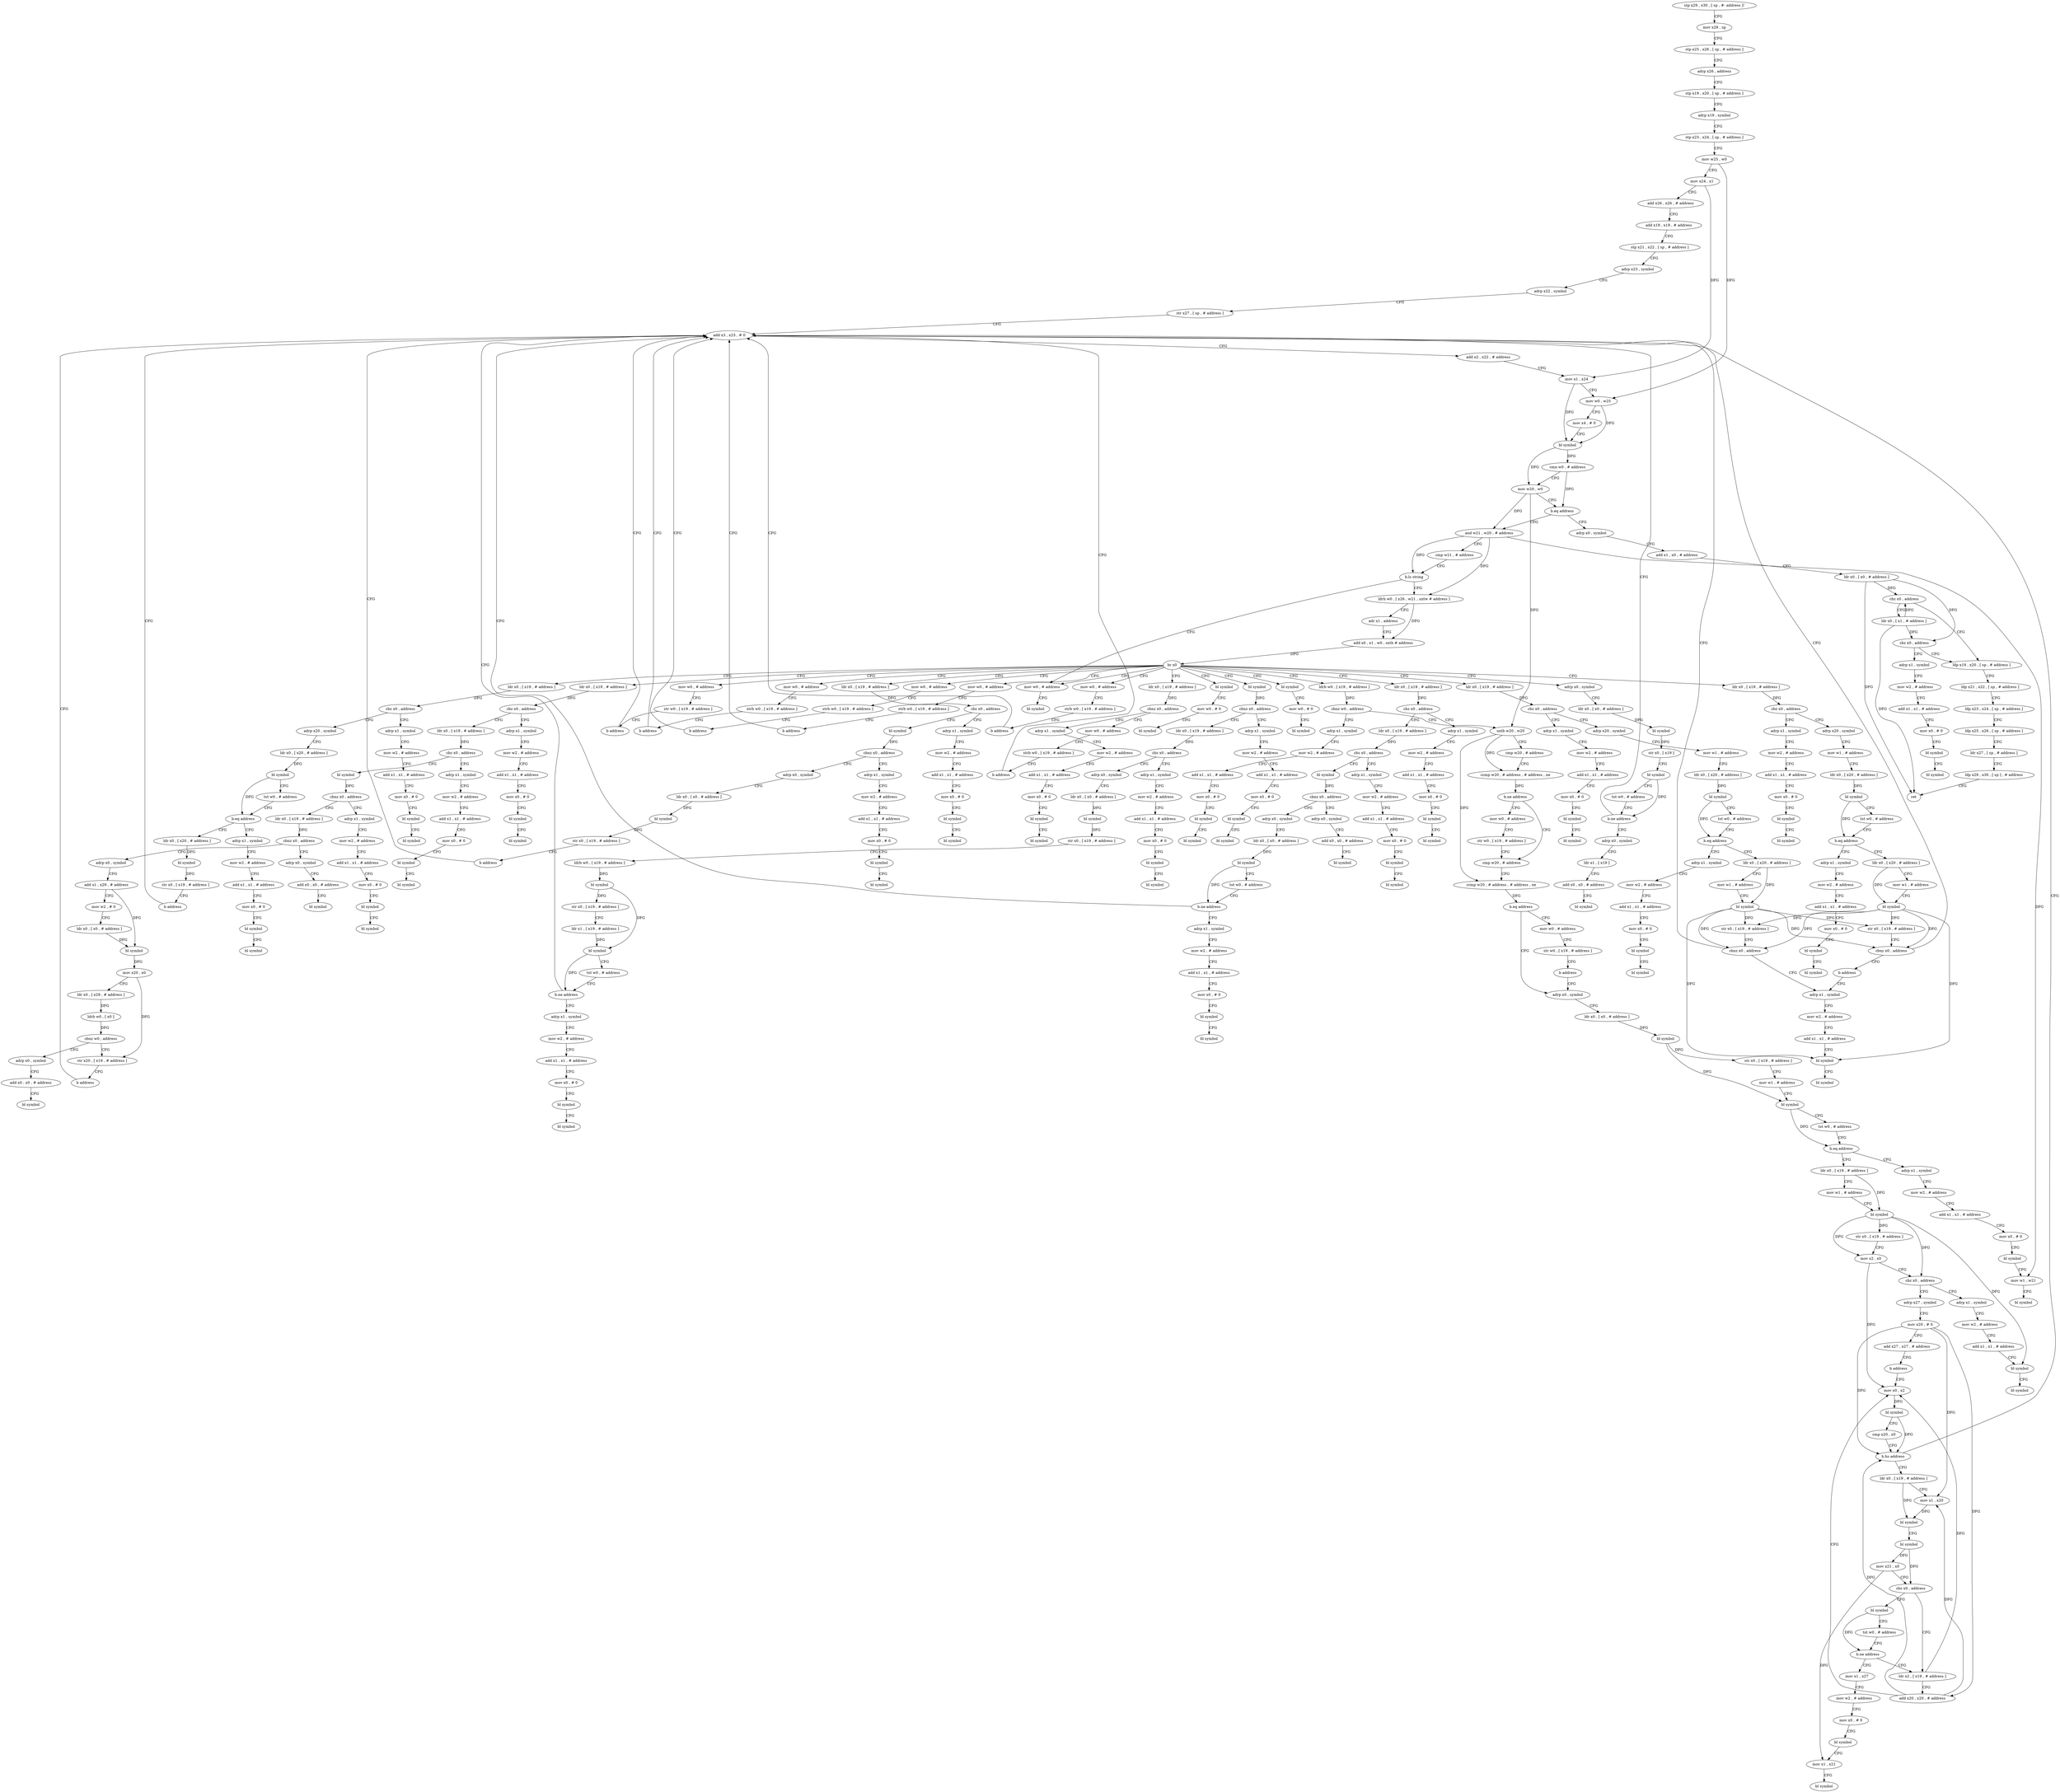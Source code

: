 digraph "func" {
"4217768" [label = "stp x29 , x30 , [ sp , #- address ]!" ]
"4217772" [label = "mov x29 , sp" ]
"4217776" [label = "stp x25 , x26 , [ sp , # address ]" ]
"4217780" [label = "adrp x26 , address" ]
"4217784" [label = "stp x19 , x20 , [ sp , # address ]" ]
"4217788" [label = "adrp x19 , symbol" ]
"4217792" [label = "stp x23 , x24 , [ sp , # address ]" ]
"4217796" [label = "mov w25 , w0" ]
"4217800" [label = "mov x24 , x1" ]
"4217804" [label = "add x26 , x26 , # address" ]
"4217808" [label = "add x19 , x19 , # address" ]
"4217812" [label = "stp x21 , x22 , [ sp , # address ]" ]
"4217816" [label = "adrp x23 , symbol" ]
"4217820" [label = "adrp x22 , symbol" ]
"4217824" [label = "str x27 , [ sp , # address ]" ]
"4217828" [label = "add x3 , x23 , # 0" ]
"4219016" [label = "adrp x0 , symbol" ]
"4219020" [label = "add x1 , x0 , # address" ]
"4219024" [label = "ldr x0 , [ x0 , # address ]" ]
"4219028" [label = "cbz x0 , address" ]
"4219348" [label = "ldr x0 , [ x1 , # address ]" ]
"4219032" [label = "ldp x19 , x20 , [ sp , # address ]" ]
"4217864" [label = "and w21 , w20 , # address" ]
"4217868" [label = "cmp w21 , # address" ]
"4217872" [label = "b.ls string" ]
"4217888" [label = "ldrh w0 , [ x26 , w21 , uxtw # address ]" ]
"4217876" [label = "mov w0 , # address" ]
"4219352" [label = "cbz x0 , address" ]
"4219356" [label = "adrp x1 , symbol" ]
"4219036" [label = "ldp x21 , x22 , [ sp , # address ]" ]
"4219040" [label = "ldp x23 , x24 , [ sp , # address ]" ]
"4219044" [label = "ldp x25 , x26 , [ sp , # address ]" ]
"4219048" [label = "ldr x27 , [ sp , # address ]" ]
"4219052" [label = "ldp x29 , x30 , [ sp ] , # address" ]
"4219056" [label = "ret" ]
"4217892" [label = "adr x1 , address" ]
"4217896" [label = "add x0 , x1 , w0 , sxth # address" ]
"4217900" [label = "br x0" ]
"4217904" [label = "ldr x0 , [ x19 , # address ]" ]
"4217976" [label = "ldr x0 , [ x19 , # address ]" ]
"4218080" [label = "mov w0 , # address" ]
"4218096" [label = "ldr x0 , [ x19 , # address ]" ]
"4218176" [label = "mov w0 , # address" ]
"4218192" [label = "mov w0 , # address" ]
"4218208" [label = "ldr x0 , [ x19 , # address ]" ]
"4218232" [label = "mov w0 , # address" ]
"4218248" [label = "ldrb w0 , [ x19 , # address ]" ]
"4218456" [label = "ldr x0 , [ x19 , # address ]" ]
"4218584" [label = "mov w0 , # address" ]
"4218600" [label = "ldr x0 , [ x19 , # address ]" ]
"4218720" [label = "ldr x0 , [ x19 , # address ]" ]
"4218784" [label = "bl symbol" ]
"4218896" [label = "adrp x0 , symbol" ]
"4218944" [label = "bl symbol" ]
"4218960" [label = "bl symbol" ]
"4217880" [label = "bl symbol" ]
"4219360" [label = "mov w2 , # address" ]
"4219364" [label = "add x1 , x1 , # address" ]
"4219368" [label = "mov x0 , # 0" ]
"4219372" [label = "bl symbol" ]
"4219376" [label = "bl symbol" ]
"4217908" [label = "cbz x0 , address" ]
"4217936" [label = "adrp x20 , symbol" ]
"4217912" [label = "adrp x1 , symbol" ]
"4217980" [label = "cbz x0 , address" ]
"4218008" [label = "adrp x20 , symbol" ]
"4217984" [label = "adrp x1 , symbol" ]
"4218084" [label = "strb w0 , [ x19 , # address ]" ]
"4218088" [label = "b address" ]
"4218100" [label = "cbz x0 , address" ]
"4218128" [label = "adrp x20 , symbol" ]
"4218104" [label = "adrp x1 , symbol" ]
"4218180" [label = "str w0 , [ x19 , # address ]" ]
"4218184" [label = "b address" ]
"4218196" [label = "strb w0 , [ x19 , # address ]" ]
"4218200" [label = "b address" ]
"4218212" [label = "cbnz x0 , address" ]
"4219412" [label = "adrp x1 , symbol" ]
"4218216" [label = "mov w0 , # address" ]
"4218236" [label = "strb w0 , [ x19 , # address ]" ]
"4218240" [label = "b address" ]
"4218252" [label = "cbnz w0 , address" ]
"4219256" [label = "adrp x1 , symbol" ]
"4218256" [label = "uxtb w20 , w20" ]
"4218460" [label = "cbz x0 , address" ]
"4218488" [label = "ldr x0 , [ x19 , # address ]" ]
"4218464" [label = "adrp x1 , symbol" ]
"4218588" [label = "strb w0 , [ x19 , # address ]" ]
"4218592" [label = "b address" ]
"4218604" [label = "cbz x0 , address" ]
"4218632" [label = "ldr x0 , [ x19 , # address ]" ]
"4218608" [label = "adrp x1 , symbol" ]
"4218724" [label = "cbz x0 , address" ]
"4218752" [label = "bl symbol" ]
"4218728" [label = "adrp x1 , symbol" ]
"4218788" [label = "cbnz x0 , address" ]
"4219080" [label = "adrp x1 , symbol" ]
"4218792" [label = "ldr x0 , [ x19 , # address ]" ]
"4218900" [label = "ldr x0 , [ x0 , # address ]" ]
"4218904" [label = "bl symbol" ]
"4218908" [label = "str x0 , [ x19 ]" ]
"4218912" [label = "bl symbol" ]
"4218916" [label = "tst w0 , # address" ]
"4218920" [label = "b.ne address" ]
"4218924" [label = "adrp x0 , symbol" ]
"4218948" [label = "mov w0 , # 0" ]
"4218952" [label = "bl symbol" ]
"4218964" [label = "mov w0 , # 0" ]
"4218968" [label = "bl symbol" ]
"4217940" [label = "ldr x0 , [ x20 , # address ]" ]
"4217944" [label = "bl symbol" ]
"4217948" [label = "tst w0 , # address" ]
"4217952" [label = "b.eq address" ]
"4219192" [label = "adrp x1 , symbol" ]
"4217956" [label = "ldr x0 , [ x20 , # address ]" ]
"4217916" [label = "mov w2 , # address" ]
"4217920" [label = "add x1 , x1 , # address" ]
"4217924" [label = "mov x0 , # 0" ]
"4217928" [label = "bl symbol" ]
"4217932" [label = "bl symbol" ]
"4218012" [label = "mov w1 , # address" ]
"4218016" [label = "ldr x0 , [ x20 , # address ]" ]
"4218020" [label = "bl symbol" ]
"4218024" [label = "tst w0 , # address" ]
"4218028" [label = "b.eq address" ]
"4219160" [label = "adrp x1 , symbol" ]
"4218032" [label = "ldr x0 , [ x20 , # address ]" ]
"4217988" [label = "mov w2 , # address" ]
"4217992" [label = "add x1 , x1 , # address" ]
"4217996" [label = "mov x0 , # 0" ]
"4218000" [label = "bl symbol" ]
"4218004" [label = "bl symbol" ]
"4217832" [label = "add x2 , x22 , # address" ]
"4217836" [label = "mov x1 , x24" ]
"4217840" [label = "mov w0 , w25" ]
"4217844" [label = "mov x4 , # 0" ]
"4217848" [label = "bl symbol" ]
"4217852" [label = "cmn w0 , # address" ]
"4217856" [label = "mov w20 , w0" ]
"4217860" [label = "b.eq address" ]
"4218132" [label = "mov w1 , # address" ]
"4218136" [label = "ldr x0 , [ x20 , # address ]" ]
"4218140" [label = "bl symbol" ]
"4218144" [label = "tst w0 , # address" ]
"4218148" [label = "b.eq address" ]
"4219320" [label = "adrp x1 , symbol" ]
"4218152" [label = "ldr x0 , [ x20 , # address ]" ]
"4218108" [label = "mov w2 , # address" ]
"4218112" [label = "add x1 , x1 , # address" ]
"4218116" [label = "mov x0 , # 0" ]
"4218120" [label = "bl symbol" ]
"4218124" [label = "bl symbol" ]
"4219416" [label = "mov w2 , # address" ]
"4219420" [label = "add x1 , x1 , # address" ]
"4219424" [label = "mov x0 , # 0" ]
"4219428" [label = "bl symbol" ]
"4219432" [label = "bl symbol" ]
"4218220" [label = "strb w0 , [ x19 , # address ]" ]
"4218224" [label = "b address" ]
"4219260" [label = "mov w2 , # address" ]
"4219264" [label = "add x1 , x1 , # address" ]
"4219268" [label = "mov x0 , # 0" ]
"4219272" [label = "bl symbol" ]
"4219276" [label = "bl symbol" ]
"4218260" [label = "cmp w20 , # address" ]
"4218264" [label = "ccmp w20 , # address , # address , ne" ]
"4218268" [label = "b.ne address" ]
"4218280" [label = "cmp w20 , # address" ]
"4218272" [label = "mov w0 , # address" ]
"4218492" [label = "cbz x0 , address" ]
"4218520" [label = "bl symbol" ]
"4218496" [label = "adrp x1 , symbol" ]
"4218468" [label = "mov w2 , # address" ]
"4218472" [label = "add x1 , x1 , # address" ]
"4218476" [label = "mov x0 , # 0" ]
"4218480" [label = "bl symbol" ]
"4218484" [label = "bl symbol" ]
"4218636" [label = "cbz x0 , address" ]
"4218664" [label = "bl symbol" ]
"4218640" [label = "adrp x1 , symbol" ]
"4218612" [label = "mov w2 , # address" ]
"4218616" [label = "add x1 , x1 , # address" ]
"4218620" [label = "mov x0 , # 0" ]
"4218624" [label = "bl symbol" ]
"4218628" [label = "bl symbol" ]
"4218756" [label = "cbnz x0 , address" ]
"4219288" [label = "adrp x1 , symbol" ]
"4218760" [label = "adrp x0 , symbol" ]
"4218732" [label = "mov w2 , # address" ]
"4218736" [label = "add x1 , x1 , # address" ]
"4218740" [label = "mov x0 , # 0" ]
"4218744" [label = "bl symbol" ]
"4218748" [label = "bl symbol" ]
"4219084" [label = "mov w2 , # address" ]
"4219088" [label = "add x1 , x1 , # address" ]
"4219092" [label = "mov x0 , # 0" ]
"4219096" [label = "bl symbol" ]
"4219100" [label = "bl symbol" ]
"4218796" [label = "cbz x0 , address" ]
"4218824" [label = "adrp x0 , symbol" ]
"4218800" [label = "adrp x1 , symbol" ]
"4218928" [label = "ldr x1 , [ x19 ]" ]
"4218932" [label = "add x0 , x0 , # address" ]
"4218936" [label = "bl symbol" ]
"4219196" [label = "mov w2 , # address" ]
"4219200" [label = "add x1 , x1 , # address" ]
"4219204" [label = "mov x0 , # 0" ]
"4219208" [label = "bl symbol" ]
"4219212" [label = "bl symbol" ]
"4217960" [label = "bl symbol" ]
"4217964" [label = "str x0 , [ x19 , # address ]" ]
"4217968" [label = "b address" ]
"4219164" [label = "mov w2 , # address" ]
"4219168" [label = "add x1 , x1 , # address" ]
"4219172" [label = "mov x0 , # 0" ]
"4219176" [label = "bl symbol" ]
"4219180" [label = "bl symbol" ]
"4218036" [label = "mov w1 , # address" ]
"4218040" [label = "bl symbol" ]
"4218044" [label = "str x0 , [ x19 , # address ]" ]
"4218048" [label = "cbnz x0 , address" ]
"4218052" [label = "adrp x1 , symbol" ]
"4219324" [label = "mov w2 , # address" ]
"4219328" [label = "add x1 , x1 , # address" ]
"4219332" [label = "mov x0 , # 0" ]
"4219336" [label = "bl symbol" ]
"4219340" [label = "bl symbol" ]
"4218156" [label = "mov w1 , # address" ]
"4218160" [label = "bl symbol" ]
"4218164" [label = "str x0 , [ x19 , # address ]" ]
"4218168" [label = "cbnz x0 , address" ]
"4218172" [label = "b address" ]
"4218284" [label = "ccmp w20 , # address , # address , ne" ]
"4218288" [label = "b.eq address" ]
"4218976" [label = "mov w0 , # address" ]
"4218292" [label = "adrp x0 , symbol" ]
"4218276" [label = "str w0 , [ x19 , # address ]" ]
"4218524" [label = "cbnz x0 , address" ]
"4219128" [label = "adrp x1 , symbol" ]
"4218528" [label = "ldr x0 , [ x19 , # address ]" ]
"4218500" [label = "mov w2 , # address" ]
"4218504" [label = "add x1 , x1 , # address" ]
"4218508" [label = "mov x0 , # 0" ]
"4218512" [label = "bl symbol" ]
"4218516" [label = "bl symbol" ]
"4218668" [label = "cbnz x0 , address" ]
"4219064" [label = "adrp x0 , symbol" ]
"4218672" [label = "adrp x0 , symbol" ]
"4218644" [label = "mov w2 , # address" ]
"4218648" [label = "add x1 , x1 , # address" ]
"4218652" [label = "mov x0 , # 0" ]
"4218656" [label = "bl symbol" ]
"4218660" [label = "bl symbol" ]
"4219292" [label = "mov w2 , # address" ]
"4219296" [label = "add x1 , x1 , # address" ]
"4219300" [label = "mov x0 , # 0" ]
"4219304" [label = "bl symbol" ]
"4219308" [label = "bl symbol" ]
"4218764" [label = "ldr x0 , [ x0 , # address ]" ]
"4218768" [label = "bl symbol" ]
"4218772" [label = "str x0 , [ x19 , # address ]" ]
"4218776" [label = "b address" ]
"4218828" [label = "ldr x0 , [ x0 , # address ]" ]
"4218832" [label = "bl symbol" ]
"4218836" [label = "str x0 , [ x19 , # address ]" ]
"4218840" [label = "ldrb w0 , [ x19 , # address ]" ]
"4218844" [label = "bl symbol" ]
"4218848" [label = "str x0 , [ x19 , # address ]" ]
"4218852" [label = "ldr x1 , [ x19 , # address ]" ]
"4218856" [label = "bl symbol" ]
"4218860" [label = "tst w0 , # address" ]
"4218864" [label = "b.ne address" ]
"4218868" [label = "adrp x1 , symbol" ]
"4218804" [label = "mov w2 , # address" ]
"4218808" [label = "add x1 , x1 , # address" ]
"4218812" [label = "mov x0 , # 0" ]
"4218816" [label = "bl symbol" ]
"4218820" [label = "bl symbol" ]
"4218056" [label = "mov w2 , # address" ]
"4218060" [label = "add x1 , x1 , # address" ]
"4218064" [label = "bl symbol" ]
"4218068" [label = "bl symbol" ]
"4218980" [label = "str w0 , [ x19 , # address ]" ]
"4218984" [label = "b address" ]
"4218296" [label = "ldr x0 , [ x0 , # address ]" ]
"4218300" [label = "bl symbol" ]
"4218304" [label = "str x0 , [ x19 , # address ]" ]
"4218308" [label = "mov w1 , # address" ]
"4218312" [label = "bl symbol" ]
"4218316" [label = "tst w0 , # address" ]
"4218320" [label = "b.eq address" ]
"4219224" [label = "adrp x1 , symbol" ]
"4218324" [label = "ldr x0 , [ x19 , # address ]" ]
"4219132" [label = "mov w2 , # address" ]
"4219136" [label = "add x1 , x1 , # address" ]
"4219140" [label = "mov x0 , # 0" ]
"4219144" [label = "bl symbol" ]
"4219148" [label = "bl symbol" ]
"4218532" [label = "cbnz x0 , address" ]
"4219112" [label = "adrp x0 , symbol" ]
"4218536" [label = "adrp x0 , symbol" ]
"4219068" [label = "add x0 , x0 , # address" ]
"4219072" [label = "bl symbol" ]
"4218676" [label = "ldr x0 , [ x0 , # address ]" ]
"4218680" [label = "bl symbol" ]
"4218684" [label = "tst w0 , # address" ]
"4218688" [label = "b.ne address" ]
"4218692" [label = "adrp x1 , symbol" ]
"4218872" [label = "mov w2 , # address" ]
"4218876" [label = "add x1 , x1 , # address" ]
"4218880" [label = "mov x0 , # 0" ]
"4218884" [label = "bl symbol" ]
"4218888" [label = "bl symbol" ]
"4219228" [label = "mov w2 , # address" ]
"4219232" [label = "add x1 , x1 , # address" ]
"4219236" [label = "mov x0 , # 0" ]
"4219240" [label = "bl symbol" ]
"4219244" [label = "mov w1 , w21" ]
"4219248" [label = "bl symbol" ]
"4218328" [label = "mov w1 , # address" ]
"4218332" [label = "bl symbol" ]
"4218336" [label = "str x0 , [ x19 , # address ]" ]
"4218340" [label = "mov x2 , x0" ]
"4218344" [label = "cbz x0 , address" ]
"4219384" [label = "adrp x1 , symbol" ]
"4218348" [label = "adrp x27 , symbol" ]
"4219116" [label = "add x0 , x0 , # address" ]
"4219120" [label = "bl symbol" ]
"4218540" [label = "add x1 , x29 , # address" ]
"4218544" [label = "mov w2 , # 0" ]
"4218548" [label = "ldr x0 , [ x0 , # address ]" ]
"4218552" [label = "bl symbol" ]
"4218556" [label = "mov x20 , x0" ]
"4218560" [label = "ldr x0 , [ x29 , # address ]" ]
"4218564" [label = "ldrb w0 , [ x0 ]" ]
"4218568" [label = "cbnz w0 , address" ]
"4218992" [label = "adrp x0 , symbol" ]
"4218572" [label = "str x20 , [ x19 , # address ]" ]
"4218696" [label = "mov w2 , # address" ]
"4218700" [label = "add x1 , x1 , # address" ]
"4218704" [label = "mov x0 , # 0" ]
"4218708" [label = "bl symbol" ]
"4218712" [label = "bl symbol" ]
"4219388" [label = "mov w2 , # address" ]
"4219392" [label = "add x1 , x1 , # address" ]
"4219396" [label = "bl symbol" ]
"4219400" [label = "bl symbol" ]
"4218352" [label = "mov x20 , # 0" ]
"4218356" [label = "add x27 , x27 , # address" ]
"4218360" [label = "b address" ]
"4218376" [label = "mov x0 , x2" ]
"4218996" [label = "add x0 , x0 , # address" ]
"4219000" [label = "bl symbol" ]
"4218576" [label = "b address" ]
"4218380" [label = "bl symbol" ]
"4218384" [label = "cmp x20 , x0" ]
"4218388" [label = "b.hs address" ]
"4218392" [label = "ldr x0 , [ x19 , # address ]" ]
"4218396" [label = "mov x1 , x20" ]
"4218400" [label = "bl symbol" ]
"4218404" [label = "bl symbol" ]
"4218408" [label = "mov x21 , x0" ]
"4218412" [label = "cbz x0 , address" ]
"4218368" [label = "ldr x2 , [ x19 , # address ]" ]
"4218416" [label = "bl symbol" ]
"4218372" [label = "add x20 , x20 , # address" ]
"4218420" [label = "tst w0 , # address" ]
"4218424" [label = "b.ne address" ]
"4218428" [label = "mov x1 , x27" ]
"4218432" [label = "mov w2 , # address" ]
"4218436" [label = "mov x0 , # 0" ]
"4218440" [label = "bl symbol" ]
"4218444" [label = "mov x1 , x21" ]
"4218448" [label = "bl symbol" ]
"4217768" -> "4217772" [ label = "CFG" ]
"4217772" -> "4217776" [ label = "CFG" ]
"4217776" -> "4217780" [ label = "CFG" ]
"4217780" -> "4217784" [ label = "CFG" ]
"4217784" -> "4217788" [ label = "CFG" ]
"4217788" -> "4217792" [ label = "CFG" ]
"4217792" -> "4217796" [ label = "CFG" ]
"4217796" -> "4217800" [ label = "CFG" ]
"4217796" -> "4217840" [ label = "DFG" ]
"4217800" -> "4217804" [ label = "CFG" ]
"4217800" -> "4217836" [ label = "DFG" ]
"4217804" -> "4217808" [ label = "CFG" ]
"4217808" -> "4217812" [ label = "CFG" ]
"4217812" -> "4217816" [ label = "CFG" ]
"4217816" -> "4217820" [ label = "CFG" ]
"4217820" -> "4217824" [ label = "CFG" ]
"4217824" -> "4217828" [ label = "CFG" ]
"4217828" -> "4217832" [ label = "CFG" ]
"4219016" -> "4219020" [ label = "CFG" ]
"4219020" -> "4219024" [ label = "CFG" ]
"4219024" -> "4219028" [ label = "DFG" ]
"4219024" -> "4219352" [ label = "DFG" ]
"4219024" -> "4219056" [ label = "DFG" ]
"4219028" -> "4219348" [ label = "CFG" ]
"4219028" -> "4219032" [ label = "CFG" ]
"4219348" -> "4219352" [ label = "DFG" ]
"4219348" -> "4219028" [ label = "DFG" ]
"4219348" -> "4219056" [ label = "DFG" ]
"4219032" -> "4219036" [ label = "CFG" ]
"4217864" -> "4217868" [ label = "CFG" ]
"4217864" -> "4217872" [ label = "DFG" ]
"4217864" -> "4217888" [ label = "DFG" ]
"4217864" -> "4219244" [ label = "DFG" ]
"4217868" -> "4217872" [ label = "CFG" ]
"4217872" -> "4217888" [ label = "CFG" ]
"4217872" -> "4217876" [ label = "CFG" ]
"4217888" -> "4217892" [ label = "CFG" ]
"4217888" -> "4217896" [ label = "DFG" ]
"4217876" -> "4217880" [ label = "CFG" ]
"4219352" -> "4219032" [ label = "CFG" ]
"4219352" -> "4219356" [ label = "CFG" ]
"4219356" -> "4219360" [ label = "CFG" ]
"4219036" -> "4219040" [ label = "CFG" ]
"4219040" -> "4219044" [ label = "CFG" ]
"4219044" -> "4219048" [ label = "CFG" ]
"4219048" -> "4219052" [ label = "CFG" ]
"4219052" -> "4219056" [ label = "CFG" ]
"4217892" -> "4217896" [ label = "CFG" ]
"4217896" -> "4217900" [ label = "DFG" ]
"4217900" -> "4217876" [ label = "CFG" ]
"4217900" -> "4217904" [ label = "CFG" ]
"4217900" -> "4217976" [ label = "CFG" ]
"4217900" -> "4218080" [ label = "CFG" ]
"4217900" -> "4218096" [ label = "CFG" ]
"4217900" -> "4218176" [ label = "CFG" ]
"4217900" -> "4218192" [ label = "CFG" ]
"4217900" -> "4218208" [ label = "CFG" ]
"4217900" -> "4218232" [ label = "CFG" ]
"4217900" -> "4218248" [ label = "CFG" ]
"4217900" -> "4218456" [ label = "CFG" ]
"4217900" -> "4218584" [ label = "CFG" ]
"4217900" -> "4218600" [ label = "CFG" ]
"4217900" -> "4218720" [ label = "CFG" ]
"4217900" -> "4218784" [ label = "CFG" ]
"4217900" -> "4218896" [ label = "CFG" ]
"4217900" -> "4218944" [ label = "CFG" ]
"4217900" -> "4218960" [ label = "CFG" ]
"4217904" -> "4217908" [ label = "DFG" ]
"4217976" -> "4217980" [ label = "DFG" ]
"4218080" -> "4218084" [ label = "CFG" ]
"4218096" -> "4218100" [ label = "DFG" ]
"4218176" -> "4218180" [ label = "CFG" ]
"4218192" -> "4218196" [ label = "CFG" ]
"4218208" -> "4218212" [ label = "DFG" ]
"4218232" -> "4218236" [ label = "CFG" ]
"4218248" -> "4218252" [ label = "DFG" ]
"4218456" -> "4218460" [ label = "DFG" ]
"4218584" -> "4218588" [ label = "CFG" ]
"4218600" -> "4218604" [ label = "DFG" ]
"4218720" -> "4218724" [ label = "DFG" ]
"4218784" -> "4218788" [ label = "DFG" ]
"4218896" -> "4218900" [ label = "CFG" ]
"4218944" -> "4218948" [ label = "CFG" ]
"4218960" -> "4218964" [ label = "CFG" ]
"4219360" -> "4219364" [ label = "CFG" ]
"4219364" -> "4219368" [ label = "CFG" ]
"4219368" -> "4219372" [ label = "CFG" ]
"4219372" -> "4219376" [ label = "CFG" ]
"4217908" -> "4217936" [ label = "CFG" ]
"4217908" -> "4217912" [ label = "CFG" ]
"4217936" -> "4217940" [ label = "CFG" ]
"4217912" -> "4217916" [ label = "CFG" ]
"4217980" -> "4218008" [ label = "CFG" ]
"4217980" -> "4217984" [ label = "CFG" ]
"4218008" -> "4218012" [ label = "CFG" ]
"4217984" -> "4217988" [ label = "CFG" ]
"4218084" -> "4218088" [ label = "CFG" ]
"4218088" -> "4217828" [ label = "CFG" ]
"4218100" -> "4218128" [ label = "CFG" ]
"4218100" -> "4218104" [ label = "CFG" ]
"4218128" -> "4218132" [ label = "CFG" ]
"4218104" -> "4218108" [ label = "CFG" ]
"4218180" -> "4218184" [ label = "CFG" ]
"4218184" -> "4217828" [ label = "CFG" ]
"4218196" -> "4218200" [ label = "CFG" ]
"4218200" -> "4217828" [ label = "CFG" ]
"4218212" -> "4219412" [ label = "CFG" ]
"4218212" -> "4218216" [ label = "CFG" ]
"4219412" -> "4219416" [ label = "CFG" ]
"4218216" -> "4218220" [ label = "CFG" ]
"4218236" -> "4218240" [ label = "CFG" ]
"4218240" -> "4217828" [ label = "CFG" ]
"4218252" -> "4219256" [ label = "CFG" ]
"4218252" -> "4218256" [ label = "CFG" ]
"4219256" -> "4219260" [ label = "CFG" ]
"4218256" -> "4218260" [ label = "CFG" ]
"4218256" -> "4218264" [ label = "DFG" ]
"4218256" -> "4218284" [ label = "DFG" ]
"4218460" -> "4218488" [ label = "CFG" ]
"4218460" -> "4218464" [ label = "CFG" ]
"4218488" -> "4218492" [ label = "DFG" ]
"4218464" -> "4218468" [ label = "CFG" ]
"4218588" -> "4218592" [ label = "CFG" ]
"4218592" -> "4217828" [ label = "CFG" ]
"4218604" -> "4218632" [ label = "CFG" ]
"4218604" -> "4218608" [ label = "CFG" ]
"4218632" -> "4218636" [ label = "DFG" ]
"4218608" -> "4218612" [ label = "CFG" ]
"4218724" -> "4218752" [ label = "CFG" ]
"4218724" -> "4218728" [ label = "CFG" ]
"4218752" -> "4218756" [ label = "DFG" ]
"4218728" -> "4218732" [ label = "CFG" ]
"4218788" -> "4219080" [ label = "CFG" ]
"4218788" -> "4218792" [ label = "CFG" ]
"4219080" -> "4219084" [ label = "CFG" ]
"4218792" -> "4218796" [ label = "DFG" ]
"4218900" -> "4218904" [ label = "DFG" ]
"4218904" -> "4218908" [ label = "DFG" ]
"4218908" -> "4218912" [ label = "CFG" ]
"4218912" -> "4218916" [ label = "CFG" ]
"4218912" -> "4218920" [ label = "DFG" ]
"4218916" -> "4218920" [ label = "CFG" ]
"4218920" -> "4217828" [ label = "CFG" ]
"4218920" -> "4218924" [ label = "CFG" ]
"4218924" -> "4218928" [ label = "CFG" ]
"4218948" -> "4218952" [ label = "CFG" ]
"4218964" -> "4218968" [ label = "CFG" ]
"4217940" -> "4217944" [ label = "DFG" ]
"4217944" -> "4217948" [ label = "CFG" ]
"4217944" -> "4217952" [ label = "DFG" ]
"4217948" -> "4217952" [ label = "CFG" ]
"4217952" -> "4219192" [ label = "CFG" ]
"4217952" -> "4217956" [ label = "CFG" ]
"4219192" -> "4219196" [ label = "CFG" ]
"4217956" -> "4217960" [ label = "DFG" ]
"4217916" -> "4217920" [ label = "CFG" ]
"4217920" -> "4217924" [ label = "CFG" ]
"4217924" -> "4217928" [ label = "CFG" ]
"4217928" -> "4217932" [ label = "CFG" ]
"4218012" -> "4218016" [ label = "CFG" ]
"4218016" -> "4218020" [ label = "DFG" ]
"4218020" -> "4218024" [ label = "CFG" ]
"4218020" -> "4218028" [ label = "DFG" ]
"4218024" -> "4218028" [ label = "CFG" ]
"4218028" -> "4219160" [ label = "CFG" ]
"4218028" -> "4218032" [ label = "CFG" ]
"4219160" -> "4219164" [ label = "CFG" ]
"4218032" -> "4218036" [ label = "CFG" ]
"4218032" -> "4218040" [ label = "DFG" ]
"4217988" -> "4217992" [ label = "CFG" ]
"4217992" -> "4217996" [ label = "CFG" ]
"4217996" -> "4218000" [ label = "CFG" ]
"4218000" -> "4218004" [ label = "CFG" ]
"4217832" -> "4217836" [ label = "CFG" ]
"4217836" -> "4217840" [ label = "CFG" ]
"4217836" -> "4217848" [ label = "DFG" ]
"4217840" -> "4217844" [ label = "CFG" ]
"4217840" -> "4217848" [ label = "DFG" ]
"4217844" -> "4217848" [ label = "CFG" ]
"4217848" -> "4217852" [ label = "DFG" ]
"4217848" -> "4217856" [ label = "DFG" ]
"4217852" -> "4217856" [ label = "CFG" ]
"4217852" -> "4217860" [ label = "DFG" ]
"4217856" -> "4217860" [ label = "CFG" ]
"4217856" -> "4217864" [ label = "DFG" ]
"4217856" -> "4218256" [ label = "DFG" ]
"4217860" -> "4219016" [ label = "CFG" ]
"4217860" -> "4217864" [ label = "CFG" ]
"4218132" -> "4218136" [ label = "CFG" ]
"4218136" -> "4218140" [ label = "DFG" ]
"4218140" -> "4218144" [ label = "CFG" ]
"4218140" -> "4218148" [ label = "DFG" ]
"4218144" -> "4218148" [ label = "CFG" ]
"4218148" -> "4219320" [ label = "CFG" ]
"4218148" -> "4218152" [ label = "CFG" ]
"4219320" -> "4219324" [ label = "CFG" ]
"4218152" -> "4218156" [ label = "CFG" ]
"4218152" -> "4218160" [ label = "DFG" ]
"4218108" -> "4218112" [ label = "CFG" ]
"4218112" -> "4218116" [ label = "CFG" ]
"4218116" -> "4218120" [ label = "CFG" ]
"4218120" -> "4218124" [ label = "CFG" ]
"4219416" -> "4219420" [ label = "CFG" ]
"4219420" -> "4219424" [ label = "CFG" ]
"4219424" -> "4219428" [ label = "CFG" ]
"4219428" -> "4219432" [ label = "CFG" ]
"4218220" -> "4218224" [ label = "CFG" ]
"4218224" -> "4217828" [ label = "CFG" ]
"4219260" -> "4219264" [ label = "CFG" ]
"4219264" -> "4219268" [ label = "CFG" ]
"4219268" -> "4219272" [ label = "CFG" ]
"4219272" -> "4219276" [ label = "CFG" ]
"4218260" -> "4218264" [ label = "CFG" ]
"4218264" -> "4218268" [ label = "DFG" ]
"4218268" -> "4218280" [ label = "CFG" ]
"4218268" -> "4218272" [ label = "CFG" ]
"4218280" -> "4218284" [ label = "CFG" ]
"4218272" -> "4218276" [ label = "CFG" ]
"4218492" -> "4218520" [ label = "CFG" ]
"4218492" -> "4218496" [ label = "CFG" ]
"4218520" -> "4218524" [ label = "DFG" ]
"4218496" -> "4218500" [ label = "CFG" ]
"4218468" -> "4218472" [ label = "CFG" ]
"4218472" -> "4218476" [ label = "CFG" ]
"4218476" -> "4218480" [ label = "CFG" ]
"4218480" -> "4218484" [ label = "CFG" ]
"4218636" -> "4218664" [ label = "CFG" ]
"4218636" -> "4218640" [ label = "CFG" ]
"4218664" -> "4218668" [ label = "DFG" ]
"4218640" -> "4218644" [ label = "CFG" ]
"4218612" -> "4218616" [ label = "CFG" ]
"4218616" -> "4218620" [ label = "CFG" ]
"4218620" -> "4218624" [ label = "CFG" ]
"4218624" -> "4218628" [ label = "CFG" ]
"4218756" -> "4219288" [ label = "CFG" ]
"4218756" -> "4218760" [ label = "CFG" ]
"4219288" -> "4219292" [ label = "CFG" ]
"4218760" -> "4218764" [ label = "CFG" ]
"4218732" -> "4218736" [ label = "CFG" ]
"4218736" -> "4218740" [ label = "CFG" ]
"4218740" -> "4218744" [ label = "CFG" ]
"4218744" -> "4218748" [ label = "CFG" ]
"4219084" -> "4219088" [ label = "CFG" ]
"4219088" -> "4219092" [ label = "CFG" ]
"4219092" -> "4219096" [ label = "CFG" ]
"4219096" -> "4219100" [ label = "CFG" ]
"4218796" -> "4218824" [ label = "CFG" ]
"4218796" -> "4218800" [ label = "CFG" ]
"4218824" -> "4218828" [ label = "CFG" ]
"4218800" -> "4218804" [ label = "CFG" ]
"4218928" -> "4218932" [ label = "CFG" ]
"4218932" -> "4218936" [ label = "CFG" ]
"4219196" -> "4219200" [ label = "CFG" ]
"4219200" -> "4219204" [ label = "CFG" ]
"4219204" -> "4219208" [ label = "CFG" ]
"4219208" -> "4219212" [ label = "CFG" ]
"4217960" -> "4217964" [ label = "DFG" ]
"4217964" -> "4217968" [ label = "CFG" ]
"4217968" -> "4217828" [ label = "CFG" ]
"4219164" -> "4219168" [ label = "CFG" ]
"4219168" -> "4219172" [ label = "CFG" ]
"4219172" -> "4219176" [ label = "CFG" ]
"4219176" -> "4219180" [ label = "CFG" ]
"4218036" -> "4218040" [ label = "CFG" ]
"4218040" -> "4218044" [ label = "DFG" ]
"4218040" -> "4218048" [ label = "DFG" ]
"4218040" -> "4218164" [ label = "DFG" ]
"4218040" -> "4218168" [ label = "DFG" ]
"4218040" -> "4218064" [ label = "DFG" ]
"4218044" -> "4218048" [ label = "CFG" ]
"4218048" -> "4217828" [ label = "CFG" ]
"4218048" -> "4218052" [ label = "CFG" ]
"4218052" -> "4218056" [ label = "CFG" ]
"4219324" -> "4219328" [ label = "CFG" ]
"4219328" -> "4219332" [ label = "CFG" ]
"4219332" -> "4219336" [ label = "CFG" ]
"4219336" -> "4219340" [ label = "CFG" ]
"4218156" -> "4218160" [ label = "CFG" ]
"4218160" -> "4218164" [ label = "DFG" ]
"4218160" -> "4218044" [ label = "DFG" ]
"4218160" -> "4218048" [ label = "DFG" ]
"4218160" -> "4218168" [ label = "DFG" ]
"4218160" -> "4218064" [ label = "DFG" ]
"4218164" -> "4218168" [ label = "CFG" ]
"4218168" -> "4217828" [ label = "CFG" ]
"4218168" -> "4218172" [ label = "CFG" ]
"4218172" -> "4218052" [ label = "CFG" ]
"4218284" -> "4218288" [ label = "DFG" ]
"4218288" -> "4218976" [ label = "CFG" ]
"4218288" -> "4218292" [ label = "CFG" ]
"4218976" -> "4218980" [ label = "CFG" ]
"4218292" -> "4218296" [ label = "CFG" ]
"4218276" -> "4218280" [ label = "CFG" ]
"4218524" -> "4219128" [ label = "CFG" ]
"4218524" -> "4218528" [ label = "CFG" ]
"4219128" -> "4219132" [ label = "CFG" ]
"4218528" -> "4218532" [ label = "DFG" ]
"4218500" -> "4218504" [ label = "CFG" ]
"4218504" -> "4218508" [ label = "CFG" ]
"4218508" -> "4218512" [ label = "CFG" ]
"4218512" -> "4218516" [ label = "CFG" ]
"4218668" -> "4219064" [ label = "CFG" ]
"4218668" -> "4218672" [ label = "CFG" ]
"4219064" -> "4219068" [ label = "CFG" ]
"4218672" -> "4218676" [ label = "CFG" ]
"4218644" -> "4218648" [ label = "CFG" ]
"4218648" -> "4218652" [ label = "CFG" ]
"4218652" -> "4218656" [ label = "CFG" ]
"4218656" -> "4218660" [ label = "CFG" ]
"4219292" -> "4219296" [ label = "CFG" ]
"4219296" -> "4219300" [ label = "CFG" ]
"4219300" -> "4219304" [ label = "CFG" ]
"4219304" -> "4219308" [ label = "CFG" ]
"4218764" -> "4218768" [ label = "DFG" ]
"4218768" -> "4218772" [ label = "DFG" ]
"4218772" -> "4218776" [ label = "CFG" ]
"4218776" -> "4217828" [ label = "CFG" ]
"4218828" -> "4218832" [ label = "DFG" ]
"4218832" -> "4218836" [ label = "DFG" ]
"4218836" -> "4218840" [ label = "CFG" ]
"4218840" -> "4218844" [ label = "DFG" ]
"4218844" -> "4218848" [ label = "DFG" ]
"4218844" -> "4218856" [ label = "DFG" ]
"4218848" -> "4218852" [ label = "CFG" ]
"4218852" -> "4218856" [ label = "DFG" ]
"4218856" -> "4218860" [ label = "CFG" ]
"4218856" -> "4218864" [ label = "DFG" ]
"4218860" -> "4218864" [ label = "CFG" ]
"4218864" -> "4217828" [ label = "CFG" ]
"4218864" -> "4218868" [ label = "CFG" ]
"4218868" -> "4218872" [ label = "CFG" ]
"4218804" -> "4218808" [ label = "CFG" ]
"4218808" -> "4218812" [ label = "CFG" ]
"4218812" -> "4218816" [ label = "CFG" ]
"4218816" -> "4218820" [ label = "CFG" ]
"4218056" -> "4218060" [ label = "CFG" ]
"4218060" -> "4218064" [ label = "CFG" ]
"4218064" -> "4218068" [ label = "CFG" ]
"4218980" -> "4218984" [ label = "CFG" ]
"4218984" -> "4218292" [ label = "CFG" ]
"4218296" -> "4218300" [ label = "DFG" ]
"4218300" -> "4218304" [ label = "DFG" ]
"4218300" -> "4218312" [ label = "DFG" ]
"4218304" -> "4218308" [ label = "CFG" ]
"4218308" -> "4218312" [ label = "CFG" ]
"4218312" -> "4218316" [ label = "CFG" ]
"4218312" -> "4218320" [ label = "DFG" ]
"4218316" -> "4218320" [ label = "CFG" ]
"4218320" -> "4219224" [ label = "CFG" ]
"4218320" -> "4218324" [ label = "CFG" ]
"4219224" -> "4219228" [ label = "CFG" ]
"4218324" -> "4218328" [ label = "CFG" ]
"4218324" -> "4218332" [ label = "DFG" ]
"4219132" -> "4219136" [ label = "CFG" ]
"4219136" -> "4219140" [ label = "CFG" ]
"4219140" -> "4219144" [ label = "CFG" ]
"4219144" -> "4219148" [ label = "CFG" ]
"4218532" -> "4219112" [ label = "CFG" ]
"4218532" -> "4218536" [ label = "CFG" ]
"4219112" -> "4219116" [ label = "CFG" ]
"4218536" -> "4218540" [ label = "CFG" ]
"4219068" -> "4219072" [ label = "CFG" ]
"4218676" -> "4218680" [ label = "DFG" ]
"4218680" -> "4218684" [ label = "CFG" ]
"4218680" -> "4218688" [ label = "DFG" ]
"4218684" -> "4218688" [ label = "CFG" ]
"4218688" -> "4217828" [ label = "CFG" ]
"4218688" -> "4218692" [ label = "CFG" ]
"4218692" -> "4218696" [ label = "CFG" ]
"4218872" -> "4218876" [ label = "CFG" ]
"4218876" -> "4218880" [ label = "CFG" ]
"4218880" -> "4218884" [ label = "CFG" ]
"4218884" -> "4218888" [ label = "CFG" ]
"4219228" -> "4219232" [ label = "CFG" ]
"4219232" -> "4219236" [ label = "CFG" ]
"4219236" -> "4219240" [ label = "CFG" ]
"4219240" -> "4219244" [ label = "CFG" ]
"4219244" -> "4219248" [ label = "CFG" ]
"4218328" -> "4218332" [ label = "CFG" ]
"4218332" -> "4218336" [ label = "DFG" ]
"4218332" -> "4218340" [ label = "DFG" ]
"4218332" -> "4218344" [ label = "DFG" ]
"4218332" -> "4219396" [ label = "DFG" ]
"4218336" -> "4218340" [ label = "CFG" ]
"4218340" -> "4218344" [ label = "CFG" ]
"4218340" -> "4218376" [ label = "DFG" ]
"4218344" -> "4219384" [ label = "CFG" ]
"4218344" -> "4218348" [ label = "CFG" ]
"4219384" -> "4219388" [ label = "CFG" ]
"4218348" -> "4218352" [ label = "CFG" ]
"4219116" -> "4219120" [ label = "CFG" ]
"4218540" -> "4218544" [ label = "CFG" ]
"4218540" -> "4218552" [ label = "DFG" ]
"4218544" -> "4218548" [ label = "CFG" ]
"4218548" -> "4218552" [ label = "DFG" ]
"4218552" -> "4218556" [ label = "DFG" ]
"4218556" -> "4218560" [ label = "CFG" ]
"4218556" -> "4218572" [ label = "DFG" ]
"4218560" -> "4218564" [ label = "DFG" ]
"4218564" -> "4218568" [ label = "DFG" ]
"4218568" -> "4218992" [ label = "CFG" ]
"4218568" -> "4218572" [ label = "CFG" ]
"4218992" -> "4218996" [ label = "CFG" ]
"4218572" -> "4218576" [ label = "CFG" ]
"4218696" -> "4218700" [ label = "CFG" ]
"4218700" -> "4218704" [ label = "CFG" ]
"4218704" -> "4218708" [ label = "CFG" ]
"4218708" -> "4218712" [ label = "CFG" ]
"4219388" -> "4219392" [ label = "CFG" ]
"4219392" -> "4219396" [ label = "CFG" ]
"4219396" -> "4219400" [ label = "CFG" ]
"4218352" -> "4218356" [ label = "CFG" ]
"4218352" -> "4218388" [ label = "DFG" ]
"4218352" -> "4218396" [ label = "DFG" ]
"4218352" -> "4218372" [ label = "DFG" ]
"4218356" -> "4218360" [ label = "CFG" ]
"4218360" -> "4218376" [ label = "CFG" ]
"4218376" -> "4218380" [ label = "DFG" ]
"4218996" -> "4219000" [ label = "CFG" ]
"4218576" -> "4217828" [ label = "CFG" ]
"4218380" -> "4218384" [ label = "CFG" ]
"4218380" -> "4218388" [ label = "DFG" ]
"4218384" -> "4218388" [ label = "CFG" ]
"4218388" -> "4217828" [ label = "CFG" ]
"4218388" -> "4218392" [ label = "CFG" ]
"4218392" -> "4218396" [ label = "CFG" ]
"4218392" -> "4218400" [ label = "DFG" ]
"4218396" -> "4218400" [ label = "DFG" ]
"4218400" -> "4218404" [ label = "CFG" ]
"4218404" -> "4218408" [ label = "DFG" ]
"4218404" -> "4218412" [ label = "DFG" ]
"4218408" -> "4218412" [ label = "CFG" ]
"4218408" -> "4218444" [ label = "DFG" ]
"4218412" -> "4218368" [ label = "CFG" ]
"4218412" -> "4218416" [ label = "CFG" ]
"4218368" -> "4218372" [ label = "CFG" ]
"4218368" -> "4218376" [ label = "DFG" ]
"4218416" -> "4218420" [ label = "CFG" ]
"4218416" -> "4218424" [ label = "DFG" ]
"4218372" -> "4218376" [ label = "CFG" ]
"4218372" -> "4218396" [ label = "DFG" ]
"4218372" -> "4218388" [ label = "DFG" ]
"4218420" -> "4218424" [ label = "CFG" ]
"4218424" -> "4218368" [ label = "CFG" ]
"4218424" -> "4218428" [ label = "CFG" ]
"4218428" -> "4218432" [ label = "CFG" ]
"4218432" -> "4218436" [ label = "CFG" ]
"4218436" -> "4218440" [ label = "CFG" ]
"4218440" -> "4218444" [ label = "CFG" ]
"4218444" -> "4218448" [ label = "CFG" ]
}
